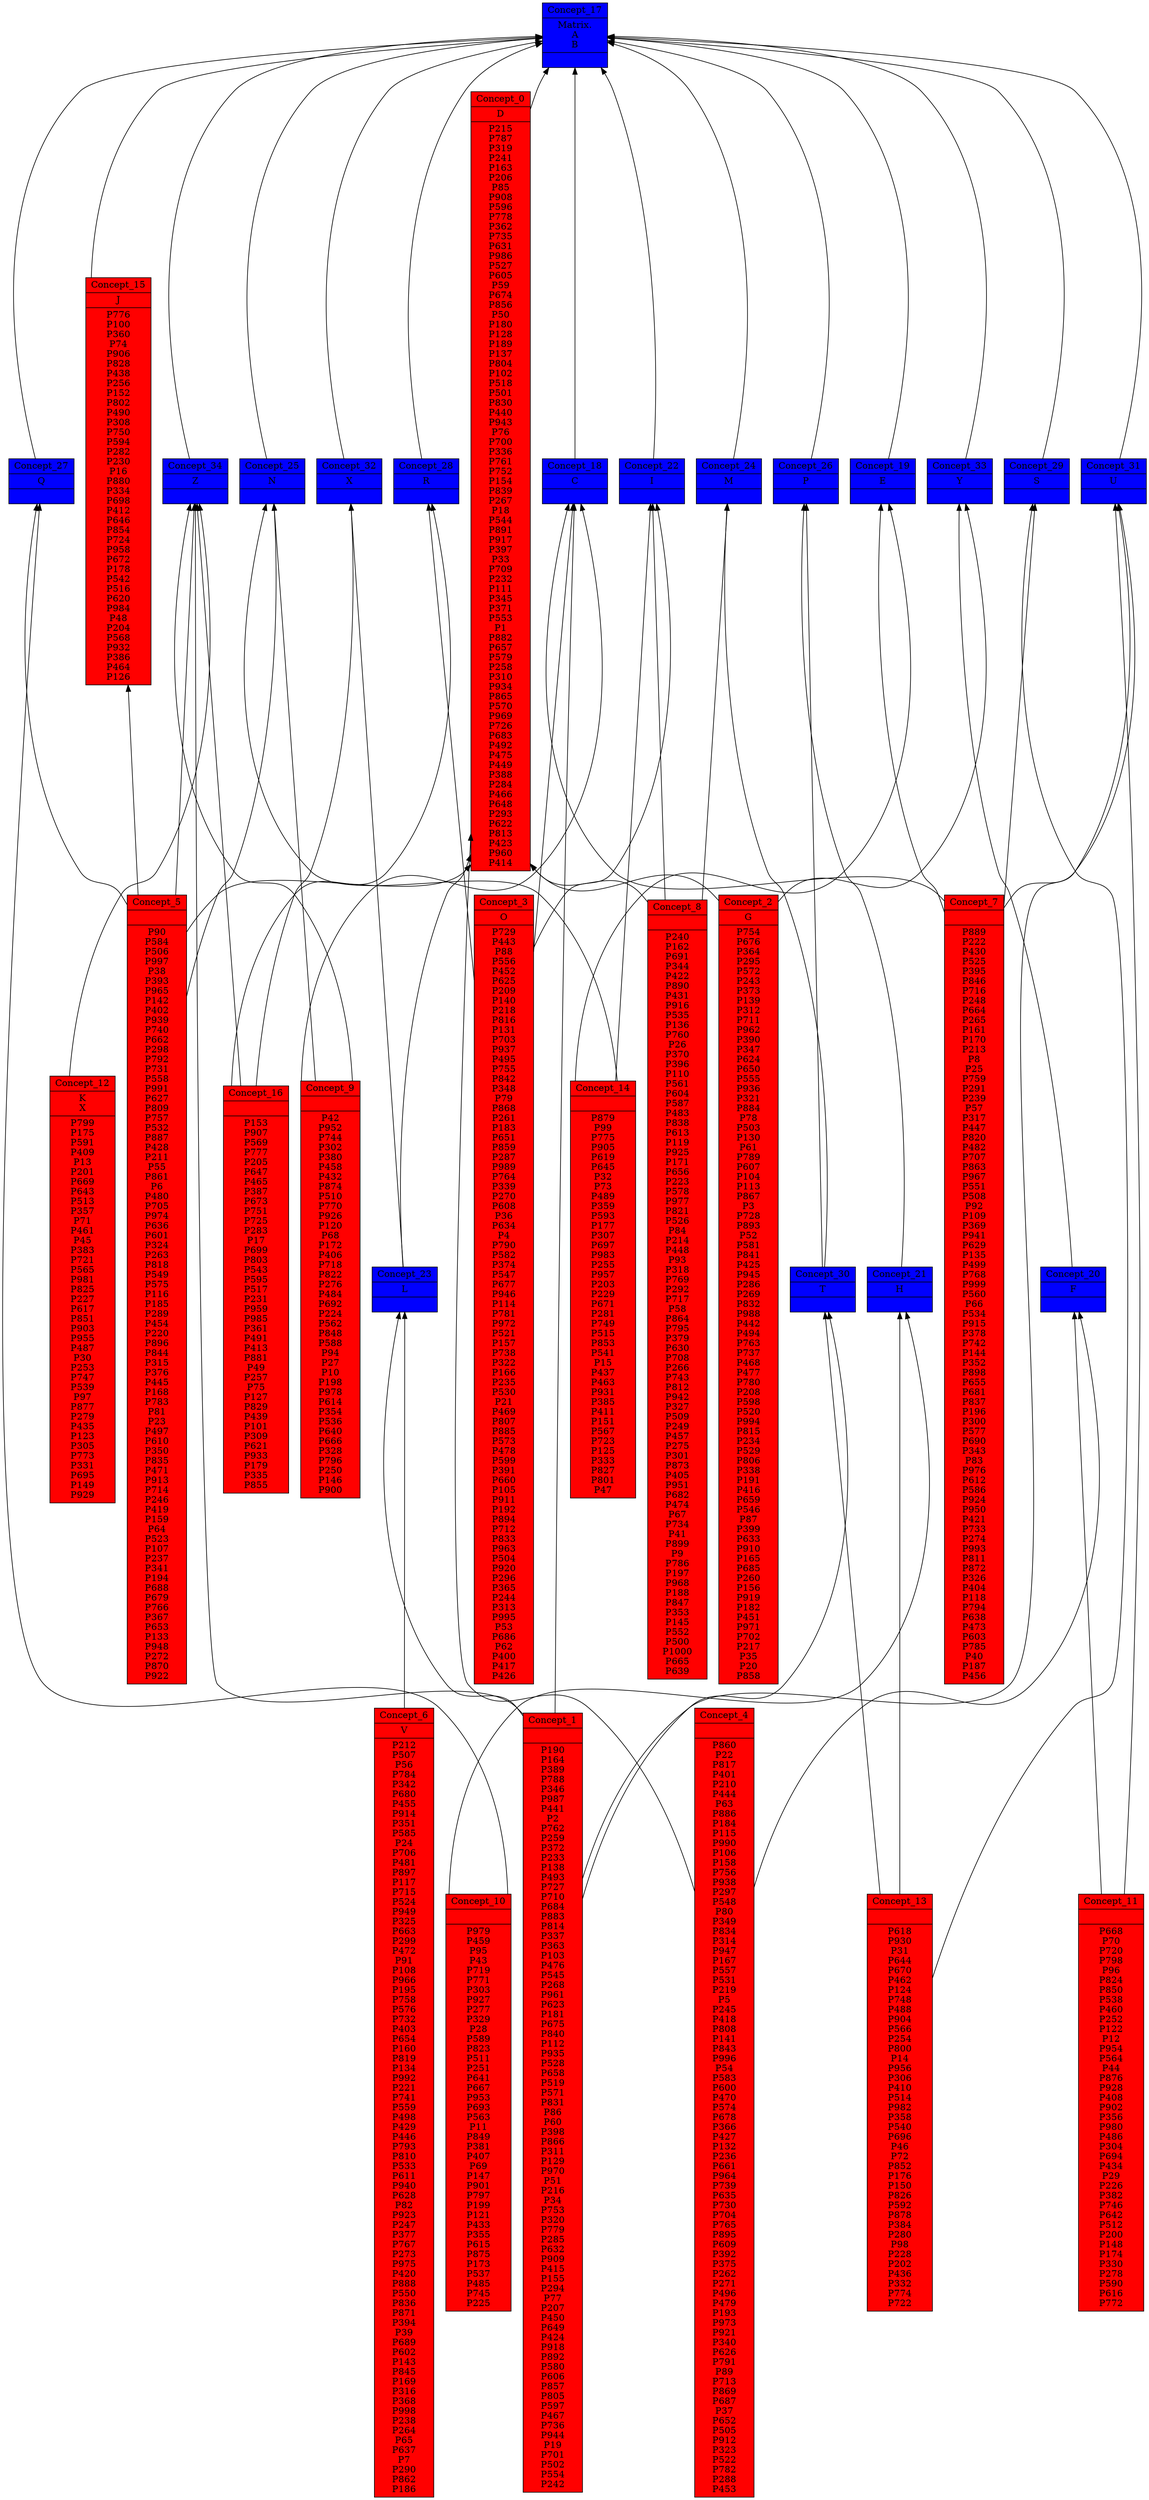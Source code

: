 digraph G { 
	rankdir=BT;
1399499405 [shape=record,style=filled,fillcolor=red,label="{Concept_0|D\n|P215\nP787\nP319\nP241\nP163\nP206\nP85\nP908\nP596\nP778\nP362\nP735\nP631\nP986\nP527\nP605\nP59\nP674\nP856\nP50\nP180\nP128\nP189\nP137\nP804\nP102\nP518\nP501\nP830\nP440\nP943\nP76\nP700\nP336\nP761\nP752\nP154\nP839\nP267\nP18\nP544\nP891\nP917\nP397\nP33\nP709\nP232\nP111\nP345\nP371\nP553\nP1\nP882\nP657\nP579\nP258\nP310\nP934\nP865\nP570\nP969\nP726\nP683\nP492\nP475\nP449\nP388\nP284\nP466\nP648\nP293\nP622\nP813\nP423\nP960\nP414\n}"];
32863545 [shape=record,style=filled,fillcolor=red,label="{Concept_1||P190\nP164\nP389\nP788\nP346\nP987\nP441\nP2\nP762\nP259\nP372\nP233\nP138\nP493\nP727\nP710\nP684\nP883\nP814\nP337\nP363\nP103\nP476\nP545\nP268\nP961\nP623\nP181\nP675\nP840\nP112\nP935\nP528\nP658\nP519\nP571\nP831\nP86\nP60\nP398\nP866\nP311\nP129\nP970\nP51\nP216\nP34\nP753\nP320\nP779\nP285\nP632\nP909\nP415\nP155\nP294\nP77\nP207\nP450\nP649\nP424\nP918\nP892\nP580\nP606\nP857\nP805\nP597\nP467\nP736\nP944\nP19\nP701\nP502\nP554\nP242\n}"];
811587677 [shape=record,style=filled,fillcolor=red,label="{Concept_2|G\n|P754\nP676\nP364\nP295\nP572\nP243\nP373\nP139\nP312\nP711\nP962\nP390\nP347\nP624\nP650\nP555\nP936\nP321\nP884\nP78\nP503\nP130\nP61\nP789\nP607\nP104\nP113\nP867\nP3\nP728\nP893\nP52\nP581\nP841\nP425\nP945\nP286\nP269\nP832\nP988\nP442\nP494\nP763\nP737\nP468\nP477\nP780\nP208\nP598\nP520\nP994\nP815\nP234\nP529\nP806\nP338\nP191\nP416\nP659\nP546\nP87\nP399\nP633\nP910\nP165\nP685\nP260\nP156\nP919\nP182\nP451\nP971\nP702\nP217\nP35\nP20\nP858\n}"];
289639718 [shape=record,style=filled,fillcolor=red,label="{Concept_3|O\n|P729\nP443\nP88\nP556\nP452\nP625\nP209\nP140\nP218\nP816\nP131\nP703\nP937\nP495\nP755\nP842\nP348\nP79\nP868\nP261\nP183\nP651\nP859\nP287\nP989\nP764\nP339\nP270\nP608\nP36\nP634\nP4\nP790\nP582\nP374\nP547\nP677\nP946\nP114\nP781\nP972\nP521\nP157\nP738\nP322\nP166\nP235\nP530\nP21\nP469\nP807\nP885\nP573\nP478\nP599\nP391\nP660\nP105\nP911\nP192\nP894\nP712\nP833\nP963\nP504\nP920\nP296\nP365\nP244\nP313\nP995\nP53\nP686\nP62\nP400\nP417\nP426\n}"];
1605283233 [shape=record,style=filled,fillcolor=red,label="{Concept_4||P860\nP22\nP817\nP401\nP210\nP444\nP63\nP886\nP184\nP115\nP990\nP106\nP158\nP756\nP938\nP297\nP548\nP80\nP349\nP834\nP314\nP947\nP167\nP557\nP531\nP219\nP5\nP245\nP418\nP808\nP141\nP843\nP996\nP54\nP583\nP600\nP470\nP574\nP678\nP366\nP427\nP132\nP236\nP661\nP964\nP739\nP635\nP730\nP704\nP765\nP895\nP609\nP392\nP375\nP262\nP271\nP496\nP479\nP193\nP973\nP921\nP340\nP626\nP791\nP89\nP713\nP869\nP687\nP37\nP652\nP505\nP912\nP323\nP522\nP782\nP288\nP453\n}"];
245475541 [shape=record,style=filled,fillcolor=red,label="{Concept_5||P90\nP584\nP506\nP997\nP38\nP393\nP965\nP142\nP402\nP939\nP740\nP662\nP298\nP792\nP731\nP558\nP991\nP627\nP809\nP757\nP532\nP887\nP428\nP211\nP55\nP861\nP6\nP480\nP705\nP974\nP636\nP601\nP324\nP263\nP818\nP549\nP575\nP116\nP185\nP289\nP454\nP220\nP896\nP844\nP315\nP376\nP445\nP168\nP783\nP81\nP23\nP497\nP610\nP350\nP835\nP471\nP913\nP714\nP246\nP419\nP159\nP64\nP523\nP107\nP237\nP341\nP194\nP688\nP679\nP766\nP367\nP653\nP133\nP948\nP272\nP870\nP922\n}"];
868737467 [shape=record,style=filled,fillcolor=red,label="{Concept_6|V\n|P212\nP507\nP56\nP784\nP342\nP680\nP455\nP914\nP351\nP585\nP24\nP706\nP481\nP897\nP117\nP715\nP524\nP949\nP325\nP663\nP299\nP472\nP91\nP108\nP966\nP195\nP758\nP576\nP732\nP403\nP654\nP160\nP819\nP134\nP992\nP221\nP741\nP559\nP498\nP429\nP446\nP793\nP810\nP533\nP611\nP940\nP628\nP82\nP923\nP247\nP377\nP767\nP273\nP975\nP420\nP888\nP550\nP836\nP871\nP394\nP39\nP689\nP602\nP143\nP845\nP169\nP316\nP368\nP998\nP238\nP264\nP65\nP637\nP7\nP290\nP862\nP186\n}"];
55331187 [shape=record,style=filled,fillcolor=red,label="{Concept_7||P889\nP222\nP430\nP525\nP395\nP846\nP716\nP248\nP664\nP265\nP161\nP170\nP213\nP8\nP25\nP759\nP291\nP239\nP57\nP317\nP447\nP820\nP482\nP707\nP863\nP967\nP551\nP508\nP92\nP109\nP369\nP941\nP629\nP135\nP499\nP768\nP999\nP560\nP66\nP534\nP915\nP378\nP742\nP144\nP352\nP898\nP655\nP681\nP837\nP196\nP300\nP577\nP690\nP343\nP83\nP976\nP612\nP586\nP924\nP950\nP421\nP733\nP274\nP993\nP811\nP872\nP326\nP404\nP118\nP794\nP638\nP473\nP603\nP785\nP40\nP187\nP456\n}"];
1991294891 [shape=record,style=filled,fillcolor=red,label="{Concept_8||P240\nP162\nP691\nP344\nP422\nP890\nP431\nP916\nP535\nP136\nP760\nP26\nP370\nP396\nP110\nP561\nP604\nP587\nP483\nP838\nP613\nP119\nP925\nP171\nP656\nP223\nP578\nP977\nP821\nP526\nP84\nP214\nP448\nP93\nP318\nP769\nP292\nP717\nP58\nP864\nP795\nP379\nP630\nP708\nP266\nP743\nP812\nP942\nP327\nP509\nP249\nP457\nP275\nP301\nP873\nP405\nP951\nP682\nP474\nP67\nP734\nP41\nP899\nP9\nP786\nP197\nP968\nP188\nP847\nP353\nP145\nP552\nP500\nP1000\nP665\nP639\n}"];
399931359 [shape=record,style=filled,fillcolor=red,label="{Concept_9||P42\nP952\nP744\nP302\nP380\nP458\nP432\nP874\nP510\nP770\nP926\nP120\nP68\nP172\nP406\nP718\nP822\nP276\nP484\nP692\nP224\nP562\nP848\nP588\nP94\nP27\nP10\nP198\nP978\nP614\nP354\nP536\nP640\nP666\nP328\nP796\nP250\nP146\nP900\n}"];
809762318 [shape=record,style=filled,fillcolor=red,label="{Concept_10||P979\nP459\nP95\nP43\nP719\nP771\nP303\nP927\nP277\nP329\nP28\nP589\nP823\nP511\nP251\nP641\nP667\nP953\nP693\nP563\nP11\nP849\nP381\nP407\nP69\nP147\nP901\nP797\nP199\nP121\nP433\nP355\nP615\nP875\nP173\nP537\nP485\nP745\nP225\n}"];
198761306 [shape=record,style=filled,fillcolor=red,label="{Concept_11||P668\nP70\nP720\nP798\nP96\nP824\nP850\nP538\nP460\nP252\nP122\nP12\nP954\nP564\nP44\nP876\nP928\nP408\nP902\nP356\nP980\nP486\nP304\nP694\nP434\nP29\nP226\nP382\nP746\nP642\nP512\nP200\nP148\nP174\nP330\nP278\nP590\nP616\nP772\n}"];
798244209 [shape=record,style=filled,fillcolor=red,label="{Concept_12|K\nX\n|P799\nP175\nP591\nP409\nP13\nP201\nP669\nP643\nP513\nP357\nP71\nP461\nP45\nP383\nP721\nP565\nP981\nP825\nP227\nP617\nP851\nP903\nP955\nP487\nP30\nP253\nP747\nP539\nP97\nP877\nP279\nP435\nP123\nP305\nP773\nP331\nP695\nP149\nP929\n}"];
525571 [shape=record,style=filled,fillcolor=red,label="{Concept_13||P618\nP930\nP31\nP644\nP670\nP462\nP124\nP748\nP488\nP904\nP566\nP254\nP800\nP14\nP956\nP306\nP410\nP514\nP982\nP358\nP540\nP696\nP46\nP72\nP852\nP176\nP150\nP826\nP592\nP878\nP384\nP280\nP98\nP228\nP202\nP436\nP332\nP774\nP722\n}"];
1263877414 [shape=record,style=filled,fillcolor=red,label="{Concept_14||P879\nP99\nP775\nP905\nP619\nP645\nP32\nP73\nP489\nP359\nP593\nP177\nP307\nP697\nP983\nP255\nP957\nP203\nP229\nP671\nP281\nP749\nP515\nP853\nP541\nP15\nP437\nP463\nP931\nP385\nP411\nP151\nP567\nP723\nP125\nP333\nP827\nP801\nP47\n}"];
22429093 [shape=record,style=filled,fillcolor=red,label="{Concept_15|J\n|P776\nP100\nP360\nP74\nP906\nP828\nP438\nP256\nP152\nP802\nP490\nP308\nP750\nP594\nP282\nP230\nP16\nP880\nP334\nP698\nP412\nP646\nP854\nP724\nP958\nP672\nP178\nP542\nP516\nP620\nP984\nP48\nP204\nP568\nP932\nP386\nP464\nP126\n}"];
110771485 [shape=record,style=filled,fillcolor=red,label="{Concept_16||P153\nP907\nP569\nP777\nP205\nP647\nP465\nP387\nP673\nP751\nP725\nP283\nP17\nP699\nP803\nP543\nP595\nP517\nP231\nP959\nP985\nP361\nP491\nP413\nP881\nP49\nP257\nP75\nP127\nP829\nP439\nP101\nP309\nP621\nP933\nP179\nP335\nP855\n}"];
238157928 [shape=record,style=filled,fillcolor=blue,label="{Concept_17|Matrix.\nA\nB\n|}"];
1995616381 [shape=record,style=filled,fillcolor=blue,label="{Concept_18|C\n|}"];
1392425346 [shape=record,style=filled,fillcolor=blue,label="{Concept_19|E\n|}"];
1384722895 [shape=record,style=filled,fillcolor=blue,label="{Concept_20|F\n|}"];
2028371466 [shape=record,style=filled,fillcolor=blue,label="{Concept_21|H\n|}"];
885851948 [shape=record,style=filled,fillcolor=blue,label="{Concept_22|I\n|}"];
1883919084 [shape=record,style=filled,fillcolor=blue,label="{Concept_23|L\n|}"];
1860513229 [shape=record,style=filled,fillcolor=blue,label="{Concept_24|M\n|}"];
733957003 [shape=record,style=filled,fillcolor=blue,label="{Concept_25|N\n|}"];
1150538133 [shape=record,style=filled,fillcolor=blue,label="{Concept_26|P\n|}"];
815992954 [shape=record,style=filled,fillcolor=blue,label="{Concept_27|Q\n|}"];
2048834776 [shape=record,style=filled,fillcolor=blue,label="{Concept_28|R\n|}"];
2054574951 [shape=record,style=filled,fillcolor=blue,label="{Concept_29|S\n|}"];
662822946 [shape=record,style=filled,fillcolor=blue,label="{Concept_30|T\n|}"];
92150540 [shape=record,style=filled,fillcolor=blue,label="{Concept_31|U\n|}"];
1110623531 [shape=record,style=filled,fillcolor=blue,label="{Concept_32|X\n|}"];
1166807841 [shape=record,style=filled,fillcolor=blue,label="{Concept_33|Y\n|}"];
410495873 [shape=record,style=filled,fillcolor=blue,label="{Concept_34|Z\n|}"];
	1399499405 -> 238157928
	32863545 -> 1995616381
	32863545 -> 1883919084
	32863545 -> 662822946
	32863545 -> 92150540
	32863545 -> 410495873
	811587677 -> 1399499405
	811587677 -> 1166807841
	289639718 -> 1995616381
	289639718 -> 885851948
	289639718 -> 2048834776
	1605283233 -> 1399499405
	1605283233 -> 1384722895
	245475541 -> 1399499405
	245475541 -> 22429093
	245475541 -> 733957003
	245475541 -> 815992954
	245475541 -> 410495873
	868737467 -> 1883919084
	55331187 -> 1995616381
	55331187 -> 1392425346
	55331187 -> 2054574951
	55331187 -> 92150540
	1991294891 -> 1399499405
	1991294891 -> 885851948
	1991294891 -> 1860513229
	399931359 -> 1995616381
	399931359 -> 733957003
	399931359 -> 410495873
	809762318 -> 2028371466
	809762318 -> 815992954
	198761306 -> 1384722895
	198761306 -> 92150540
	798244209 -> 410495873
	525571 -> 2028371466
	525571 -> 2054574951
	525571 -> 662822946
	1263877414 -> 1392425346
	1263877414 -> 885851948
	1263877414 -> 733957003
	22429093 -> 238157928
	110771485 -> 2048834776
	110771485 -> 1110623531
	110771485 -> 410495873
	1995616381 -> 238157928
	1392425346 -> 238157928
	1384722895 -> 1166807841
	2028371466 -> 1150538133
	885851948 -> 238157928
	1883919084 -> 1399499405
	1883919084 -> 1110623531
	1860513229 -> 238157928
	733957003 -> 238157928
	1150538133 -> 238157928
	815992954 -> 238157928
	2048834776 -> 238157928
	2054574951 -> 238157928
	662822946 -> 1860513229
	662822946 -> 1150538133
	92150540 -> 238157928
	1110623531 -> 238157928
	1166807841 -> 238157928
	410495873 -> 238157928
}